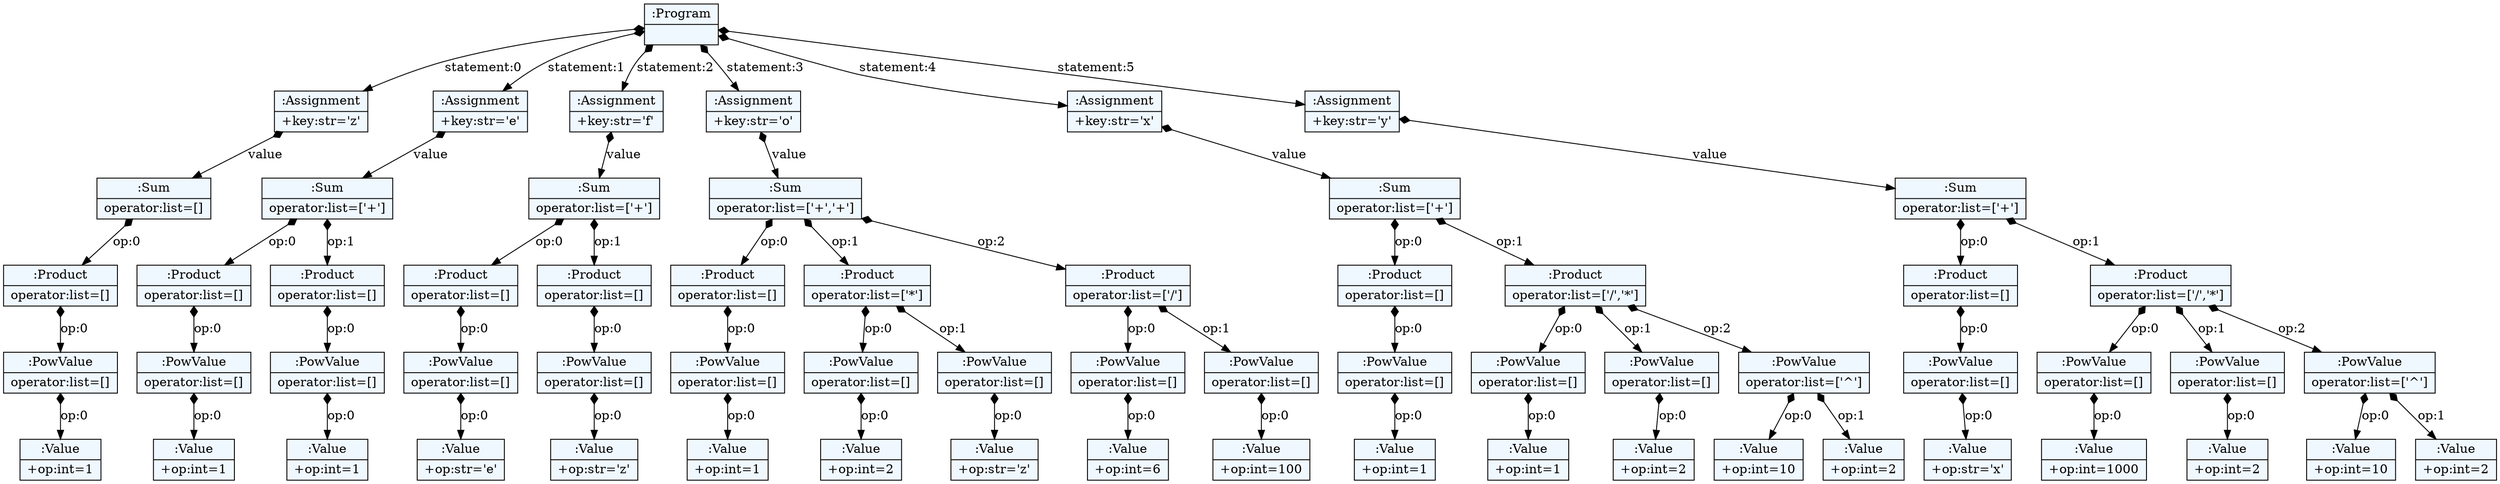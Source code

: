 
    digraph textX {
    fontname = "Bitstream Vera Sans"
    fontsize = 8
    node[
        shape=record,
        style=filled,
        fillcolor=aliceblue
    ]
    nodesep = 0.3
    edge[dir=black,arrowtail=empty]


4636895504 -> 4636809488 [label="statement:0" arrowtail=diamond dir=both]
4636809488 -> 4636807504 [label="value" arrowtail=diamond dir=both]
4636807504 -> 4636807696 [label="op:0" arrowtail=diamond dir=both]
4636807696 -> 4637021776 [label="op:0" arrowtail=diamond dir=both]
4637021776 -> 4637021904 [label="op:0" arrowtail=diamond dir=both]
4637021904[label="{:Value|+op:int=1\l}"]
4637021776[label="{:PowValue|operator:list=[]\l}"]
4636807696[label="{:Product|operator:list=[]\l}"]
4636807504[label="{:Sum|operator:list=[]\l}"]
4636809488[label="{:Assignment|+key:str='z'\l}"]
4636895504 -> 4636807760 [label="statement:1" arrowtail=diamond dir=both]
4636807760 -> 4636808272 [label="value" arrowtail=diamond dir=both]
4636808272 -> 4637021712 [label="op:0" arrowtail=diamond dir=both]
4637021712 -> 4637020944 [label="op:0" arrowtail=diamond dir=both]
4637020944 -> 4637023440 [label="op:0" arrowtail=diamond dir=both]
4637023440[label="{:Value|+op:int=1\l}"]
4637020944[label="{:PowValue|operator:list=[]\l}"]
4637021712[label="{:Product|operator:list=[]\l}"]
4636808272 -> 4637021392 [label="op:1" arrowtail=diamond dir=both]
4637021392 -> 4637020432 [label="op:0" arrowtail=diamond dir=both]
4637020432 -> 4637023696 [label="op:0" arrowtail=diamond dir=both]
4637023696[label="{:Value|+op:int=1\l}"]
4637020432[label="{:PowValue|operator:list=[]\l}"]
4637021392[label="{:Product|operator:list=[]\l}"]
4636808272[label="{:Sum|operator:list=['+']\l}"]
4636807760[label="{:Assignment|+key:str='e'\l}"]
4636895504 -> 4636809424 [label="statement:2" arrowtail=diamond dir=both]
4636809424 -> 4637021264 [label="value" arrowtail=diamond dir=both]
4637021264 -> 4637023120 [label="op:0" arrowtail=diamond dir=both]
4637023120 -> 4637023824 [label="op:0" arrowtail=diamond dir=both]
4637023824 -> 4637023376 [label="op:0" arrowtail=diamond dir=both]
4637023376[label="{:Value|+op:str='e'\l}"]
4637023824[label="{:PowValue|operator:list=[]\l}"]
4637023120[label="{:Product|operator:list=[]\l}"]
4637021264 -> 4637023760 [label="op:1" arrowtail=diamond dir=both]
4637023760 -> 4637022160 [label="op:0" arrowtail=diamond dir=both]
4637022160 -> 4637022928 [label="op:0" arrowtail=diamond dir=both]
4637022928[label="{:Value|+op:str='z'\l}"]
4637022160[label="{:PowValue|operator:list=[]\l}"]
4637023760[label="{:Product|operator:list=[]\l}"]
4637021264[label="{:Sum|operator:list=['+']\l}"]
4636809424[label="{:Assignment|+key:str='f'\l}"]
4636895504 -> 4636811024 [label="statement:3" arrowtail=diamond dir=both]
4636811024 -> 4637023568 [label="value" arrowtail=diamond dir=both]
4637023568 -> 4637023632 [label="op:0" arrowtail=diamond dir=both]
4637023632 -> 4637022224 [label="op:0" arrowtail=diamond dir=both]
4637022224 -> 4636793168 [label="op:0" arrowtail=diamond dir=both]
4636793168[label="{:Value|+op:int=1\l}"]
4637022224[label="{:PowValue|operator:list=[]\l}"]
4637023632[label="{:Product|operator:list=[]\l}"]
4637023568 -> 4637022608 [label="op:1" arrowtail=diamond dir=both]
4637022608 -> 4637021456 [label="op:0" arrowtail=diamond dir=both]
4637021456 -> 4636792208 [label="op:0" arrowtail=diamond dir=both]
4636792208[label="{:Value|+op:int=2\l}"]
4637021456[label="{:PowValue|operator:list=[]\l}"]
4637022608 -> 4636793680 [label="op:1" arrowtail=diamond dir=both]
4636793680 -> 4636791824 [label="op:0" arrowtail=diamond dir=both]
4636791824[label="{:Value|+op:str='z'\l}"]
4636793680[label="{:PowValue|operator:list=[]\l}"]
4637022608[label="{:Product|operator:list=['*']\l}"]
4637023568 -> 4637022672 [label="op:2" arrowtail=diamond dir=both]
4637022672 -> 4636791440 [label="op:0" arrowtail=diamond dir=both]
4636791440 -> 4636791312 [label="op:0" arrowtail=diamond dir=both]
4636791312[label="{:Value|+op:int=6\l}"]
4636791440[label="{:PowValue|operator:list=[]\l}"]
4637022672 -> 4636791632 [label="op:1" arrowtail=diamond dir=both]
4636791632 -> 4636791504 [label="op:0" arrowtail=diamond dir=both]
4636791504[label="{:Value|+op:int=100\l}"]
4636791632[label="{:PowValue|operator:list=[]\l}"]
4637022672[label="{:Product|operator:list=['/']\l}"]
4637023568[label="{:Sum|operator:list=['+','+']\l}"]
4636811024[label="{:Assignment|+key:str='o'\l}"]
4636895504 -> 4637021200 [label="statement:4" arrowtail=diamond dir=both]
4637021200 -> 4637022800 [label="value" arrowtail=diamond dir=both]
4637022800 -> 4636791184 [label="op:0" arrowtail=diamond dir=both]
4636791184 -> 4636793040 [label="op:0" arrowtail=diamond dir=both]
4636793040 -> 4636793552 [label="op:0" arrowtail=diamond dir=both]
4636793552[label="{:Value|+op:int=1\l}"]
4636793040[label="{:PowValue|operator:list=[]\l}"]
4636791184[label="{:Product|operator:list=[]\l}"]
4637022800 -> 4636793488 [label="op:1" arrowtail=diamond dir=both]
4636793488 -> 4636793104 [label="op:0" arrowtail=diamond dir=both]
4636793104 -> 4636794448 [label="op:0" arrowtail=diamond dir=both]
4636794448[label="{:Value|+op:int=1\l}"]
4636793104[label="{:PowValue|operator:list=[]\l}"]
4636793488 -> 4636794832 [label="op:1" arrowtail=diamond dir=both]
4636794832 -> 4636914704 [label="op:0" arrowtail=diamond dir=both]
4636914704[label="{:Value|+op:int=2\l}"]
4636794832[label="{:PowValue|operator:list=[]\l}"]
4636793488 -> 4636792976 [label="op:2" arrowtail=diamond dir=both]
4636792976 -> 4636917328 [label="op:0" arrowtail=diamond dir=both]
4636917328[label="{:Value|+op:int=10\l}"]
4636792976 -> 4636915984 [label="op:1" arrowtail=diamond dir=both]
4636915984[label="{:Value|+op:int=2\l}"]
4636792976[label="{:PowValue|operator:list=['^']\l}"]
4636793488[label="{:Product|operator:list=['/','*']\l}"]
4637022800[label="{:Sum|operator:list=['+']\l}"]
4637021200[label="{:Assignment|+key:str='x'\l}"]
4636895504 -> 4637023312 [label="statement:5" arrowtail=diamond dir=both]
4637023312 -> 4636793232 [label="value" arrowtail=diamond dir=both]
4636793232 -> 4636917136 [label="op:0" arrowtail=diamond dir=both]
4636917136 -> 4636915216 [label="op:0" arrowtail=diamond dir=both]
4636915216 -> 4636916816 [label="op:0" arrowtail=diamond dir=both]
4636916816[label="{:Value|+op:str='x'\l}"]
4636915216[label="{:PowValue|operator:list=[]\l}"]
4636917136[label="{:Product|operator:list=[]\l}"]
4636793232 -> 4636913936 [label="op:1" arrowtail=diamond dir=both]
4636913936 -> 4636915472 [label="op:0" arrowtail=diamond dir=both]
4636915472 -> 4636854736 [label="op:0" arrowtail=diamond dir=both]
4636854736[label="{:Value|+op:int=1000\l}"]
4636915472[label="{:PowValue|operator:list=[]\l}"]
4636913936 -> 4636917200 [label="op:1" arrowtail=diamond dir=both]
4636917200 -> 4636852880 [label="op:0" arrowtail=diamond dir=both]
4636852880[label="{:Value|+op:int=2\l}"]
4636917200[label="{:PowValue|operator:list=[]\l}"]
4636913936 -> 4636915600 [label="op:2" arrowtail=diamond dir=both]
4636915600 -> 4636854480 [label="op:0" arrowtail=diamond dir=both]
4636854480[label="{:Value|+op:int=10\l}"]
4636915600 -> 4636854672 [label="op:1" arrowtail=diamond dir=both]
4636854672[label="{:Value|+op:int=2\l}"]
4636915600[label="{:PowValue|operator:list=['^']\l}"]
4636913936[label="{:Product|operator:list=['/','*']\l}"]
4636793232[label="{:Sum|operator:list=['+']\l}"]
4637023312[label="{:Assignment|+key:str='y'\l}"]
4636895504[label="{:Program|}"]

}

